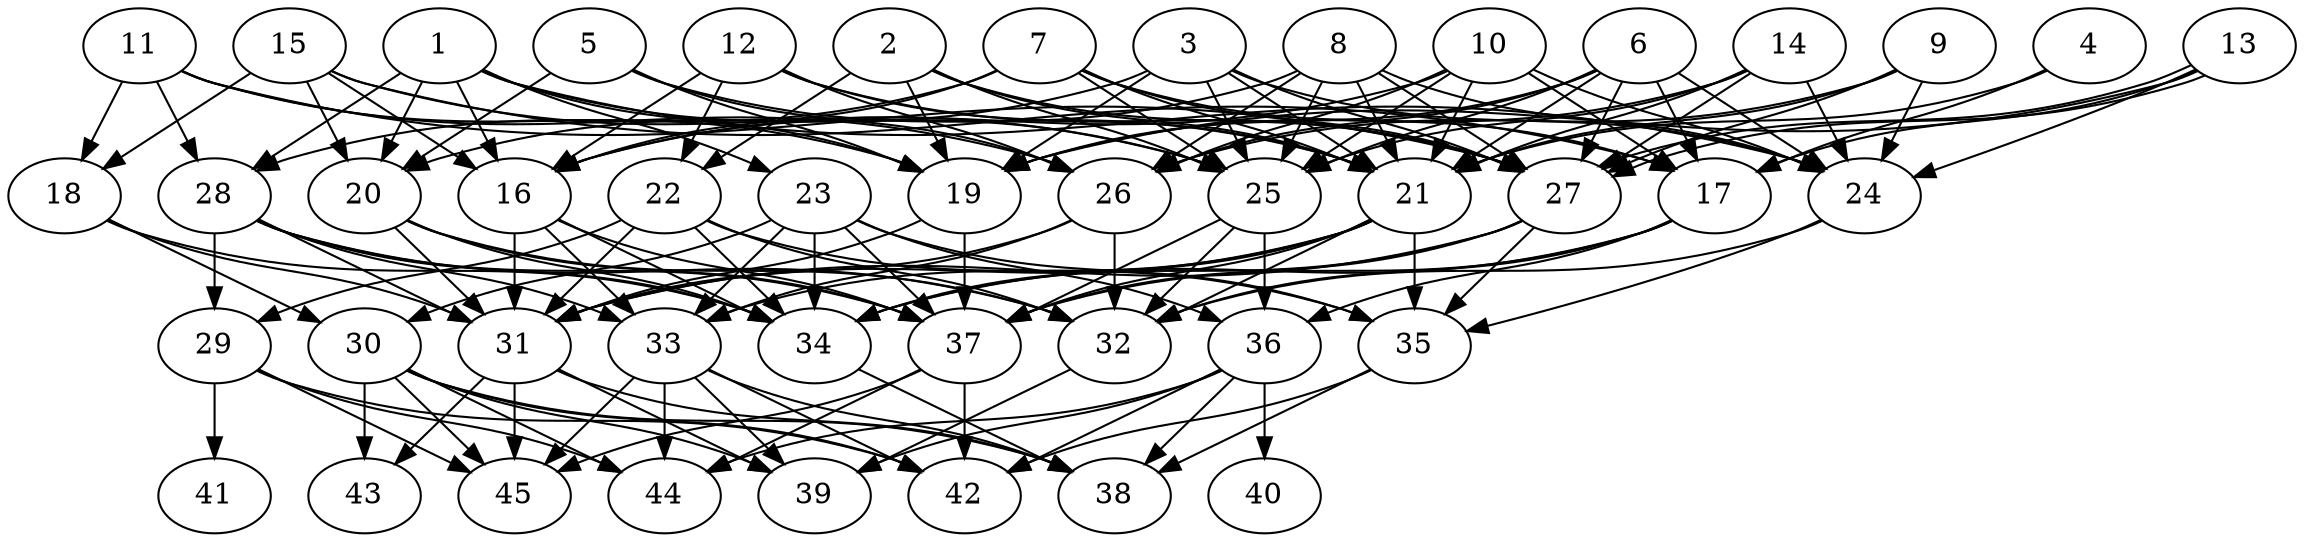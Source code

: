 // DAG automatically generated by daggen at Thu Oct  3 14:07:24 2019
// ./daggen --dot -n 45 --ccr 0.4 --fat 0.7 --regular 0.5 --density 0.7 --mindata 5242880 --maxdata 52428800 
digraph G {
  1 [size="24312320", alpha="0.09", expect_size="9724928"] 
  1 -> 16 [size ="9724928"]
  1 -> 19 [size ="9724928"]
  1 -> 20 [size ="9724928"]
  1 -> 23 [size ="9724928"]
  1 -> 24 [size ="9724928"]
  1 -> 25 [size ="9724928"]
  1 -> 28 [size ="9724928"]
  2 [size="124572160", alpha="0.04", expect_size="49828864"] 
  2 -> 19 [size ="49828864"]
  2 -> 21 [size ="49828864"]
  2 -> 22 [size ="49828864"]
  2 -> 25 [size ="49828864"]
  2 -> 27 [size ="49828864"]
  3 [size="95334400", alpha="0.17", expect_size="38133760"] 
  3 -> 19 [size ="38133760"]
  3 -> 20 [size ="38133760"]
  3 -> 21 [size ="38133760"]
  3 -> 24 [size ="38133760"]
  3 -> 25 [size ="38133760"]
  3 -> 27 [size ="38133760"]
  4 [size="98754560", alpha="0.14", expect_size="39501824"] 
  4 -> 17 [size ="39501824"]
  4 -> 21 [size ="39501824"]
  5 [size="124979200", alpha="0.04", expect_size="49991680"] 
  5 -> 19 [size ="49991680"]
  5 -> 20 [size ="49991680"]
  5 -> 21 [size ="49991680"]
  5 -> 26 [size ="49991680"]
  6 [size="93711360", alpha="0.15", expect_size="37484544"] 
  6 -> 17 [size ="37484544"]
  6 -> 19 [size ="37484544"]
  6 -> 21 [size ="37484544"]
  6 -> 24 [size ="37484544"]
  6 -> 25 [size ="37484544"]
  6 -> 26 [size ="37484544"]
  6 -> 27 [size ="37484544"]
  7 [size="57448960", alpha="0.09", expect_size="22979584"] 
  7 -> 16 [size ="22979584"]
  7 -> 17 [size ="22979584"]
  7 -> 21 [size ="22979584"]
  7 -> 25 [size ="22979584"]
  7 -> 27 [size ="22979584"]
  7 -> 28 [size ="22979584"]
  8 [size="85376000", alpha="0.01", expect_size="34150400"] 
  8 -> 16 [size ="34150400"]
  8 -> 21 [size ="34150400"]
  8 -> 24 [size ="34150400"]
  8 -> 25 [size ="34150400"]
  8 -> 26 [size ="34150400"]
  8 -> 27 [size ="34150400"]
  9 [size="16107520", alpha="0.01", expect_size="6443008"] 
  9 -> 21 [size ="6443008"]
  9 -> 24 [size ="6443008"]
  9 -> 26 [size ="6443008"]
  9 -> 27 [size ="6443008"]
  10 [size="85555200", alpha="0.05", expect_size="34222080"] 
  10 -> 16 [size ="34222080"]
  10 -> 17 [size ="34222080"]
  10 -> 21 [size ="34222080"]
  10 -> 24 [size ="34222080"]
  10 -> 25 [size ="34222080"]
  10 -> 26 [size ="34222080"]
  11 [size="19156480", alpha="0.20", expect_size="7662592"] 
  11 -> 18 [size ="7662592"]
  11 -> 19 [size ="7662592"]
  11 -> 26 [size ="7662592"]
  11 -> 27 [size ="7662592"]
  11 -> 28 [size ="7662592"]
  12 [size="69649920", alpha="0.18", expect_size="27859968"] 
  12 -> 16 [size ="27859968"]
  12 -> 21 [size ="27859968"]
  12 -> 22 [size ="27859968"]
  12 -> 26 [size ="27859968"]
  12 -> 27 [size ="27859968"]
  13 [size="92188160", alpha="0.12", expect_size="36875264"] 
  13 -> 17 [size ="36875264"]
  13 -> 19 [size ="36875264"]
  13 -> 24 [size ="36875264"]
  13 -> 27 [size ="36875264"]
  13 -> 27 [size ="36875264"]
  14 [size="76592640", alpha="0.08", expect_size="30637056"] 
  14 -> 19 [size ="30637056"]
  14 -> 21 [size ="30637056"]
  14 -> 24 [size ="30637056"]
  14 -> 25 [size ="30637056"]
  14 -> 27 [size ="30637056"]
  15 [size="43988480", alpha="0.00", expect_size="17595392"] 
  15 -> 16 [size ="17595392"]
  15 -> 17 [size ="17595392"]
  15 -> 18 [size ="17595392"]
  15 -> 20 [size ="17595392"]
  15 -> 25 [size ="17595392"]
  16 [size="64652800", alpha="0.03", expect_size="25861120"] 
  16 -> 31 [size ="25861120"]
  16 -> 33 [size ="25861120"]
  16 -> 34 [size ="25861120"]
  16 -> 37 [size ="25861120"]
  17 [size="37102080", alpha="0.04", expect_size="14840832"] 
  17 -> 32 [size ="14840832"]
  17 -> 34 [size ="14840832"]
  17 -> 36 [size ="14840832"]
  17 -> 37 [size ="14840832"]
  18 [size="89187840", alpha="0.17", expect_size="35675136"] 
  18 -> 30 [size ="35675136"]
  18 -> 31 [size ="35675136"]
  18 -> 34 [size ="35675136"]
  19 [size="94520320", alpha="0.00", expect_size="37808128"] 
  19 -> 31 [size ="37808128"]
  19 -> 37 [size ="37808128"]
  20 [size="100720640", alpha="0.12", expect_size="40288256"] 
  20 -> 31 [size ="40288256"]
  20 -> 32 [size ="40288256"]
  20 -> 34 [size ="40288256"]
  20 -> 37 [size ="40288256"]
  21 [size="127818240", alpha="0.07", expect_size="51127296"] 
  21 -> 31 [size ="51127296"]
  21 -> 32 [size ="51127296"]
  21 -> 33 [size ="51127296"]
  21 -> 34 [size ="51127296"]
  21 -> 35 [size ="51127296"]
  21 -> 37 [size ="51127296"]
  22 [size="125765120", alpha="0.00", expect_size="50306048"] 
  22 -> 29 [size ="50306048"]
  22 -> 31 [size ="50306048"]
  22 -> 32 [size ="50306048"]
  22 -> 34 [size ="50306048"]
  22 -> 35 [size ="50306048"]
  23 [size="111403520", alpha="0.07", expect_size="44561408"] 
  23 -> 30 [size ="44561408"]
  23 -> 33 [size ="44561408"]
  23 -> 34 [size ="44561408"]
  23 -> 35 [size ="44561408"]
  23 -> 36 [size ="44561408"]
  23 -> 37 [size ="44561408"]
  24 [size="66199040", alpha="0.09", expect_size="26479616"] 
  24 -> 32 [size ="26479616"]
  24 -> 35 [size ="26479616"]
  25 [size="114944000", alpha="0.10", expect_size="45977600"] 
  25 -> 32 [size ="45977600"]
  25 -> 36 [size ="45977600"]
  25 -> 37 [size ="45977600"]
  26 [size="117335040", alpha="0.04", expect_size="46934016"] 
  26 -> 31 [size ="46934016"]
  26 -> 32 [size ="46934016"]
  26 -> 33 [size ="46934016"]
  27 [size="14407680", alpha="0.06", expect_size="5763072"] 
  27 -> 31 [size ="5763072"]
  27 -> 34 [size ="5763072"]
  27 -> 35 [size ="5763072"]
  27 -> 37 [size ="5763072"]
  28 [size="39170560", alpha="0.20", expect_size="15668224"] 
  28 -> 29 [size ="15668224"]
  28 -> 31 [size ="15668224"]
  28 -> 32 [size ="15668224"]
  28 -> 33 [size ="15668224"]
  28 -> 34 [size ="15668224"]
  28 -> 37 [size ="15668224"]
  29 [size="19046400", alpha="0.14", expect_size="7618560"] 
  29 -> 41 [size ="7618560"]
  29 -> 42 [size ="7618560"]
  29 -> 44 [size ="7618560"]
  29 -> 45 [size ="7618560"]
  30 [size="19077120", alpha="0.01", expect_size="7630848"] 
  30 -> 38 [size ="7630848"]
  30 -> 39 [size ="7630848"]
  30 -> 42 [size ="7630848"]
  30 -> 43 [size ="7630848"]
  30 -> 44 [size ="7630848"]
  30 -> 45 [size ="7630848"]
  31 [size="92467200", alpha="0.09", expect_size="36986880"] 
  31 -> 38 [size ="36986880"]
  31 -> 39 [size ="36986880"]
  31 -> 43 [size ="36986880"]
  31 -> 45 [size ="36986880"]
  32 [size="14494720", alpha="0.07", expect_size="5797888"] 
  32 -> 39 [size ="5797888"]
  33 [size="14586880", alpha="0.18", expect_size="5834752"] 
  33 -> 38 [size ="5834752"]
  33 -> 39 [size ="5834752"]
  33 -> 42 [size ="5834752"]
  33 -> 44 [size ="5834752"]
  33 -> 45 [size ="5834752"]
  34 [size="57006080", alpha="0.19", expect_size="22802432"] 
  34 -> 38 [size ="22802432"]
  35 [size="109437440", alpha="0.06", expect_size="43774976"] 
  35 -> 38 [size ="43774976"]
  35 -> 42 [size ="43774976"]
  36 [size="47825920", alpha="0.02", expect_size="19130368"] 
  36 -> 38 [size ="19130368"]
  36 -> 39 [size ="19130368"]
  36 -> 40 [size ="19130368"]
  36 -> 42 [size ="19130368"]
  36 -> 44 [size ="19130368"]
  37 [size="70737920", alpha="0.02", expect_size="28295168"] 
  37 -> 42 [size ="28295168"]
  37 -> 44 [size ="28295168"]
  37 -> 45 [size ="28295168"]
  38 [size="104558080", alpha="0.14", expect_size="41823232"] 
  39 [size="103587840", alpha="0.01", expect_size="41435136"] 
  40 [size="70827520", alpha="0.02", expect_size="28331008"] 
  41 [size="78730240", alpha="0.03", expect_size="31492096"] 
  42 [size="15377920", alpha="0.03", expect_size="6151168"] 
  43 [size="55280640", alpha="0.19", expect_size="22112256"] 
  44 [size="41592320", alpha="0.05", expect_size="16636928"] 
  45 [size="37798400", alpha="0.07", expect_size="15119360"] 
}
